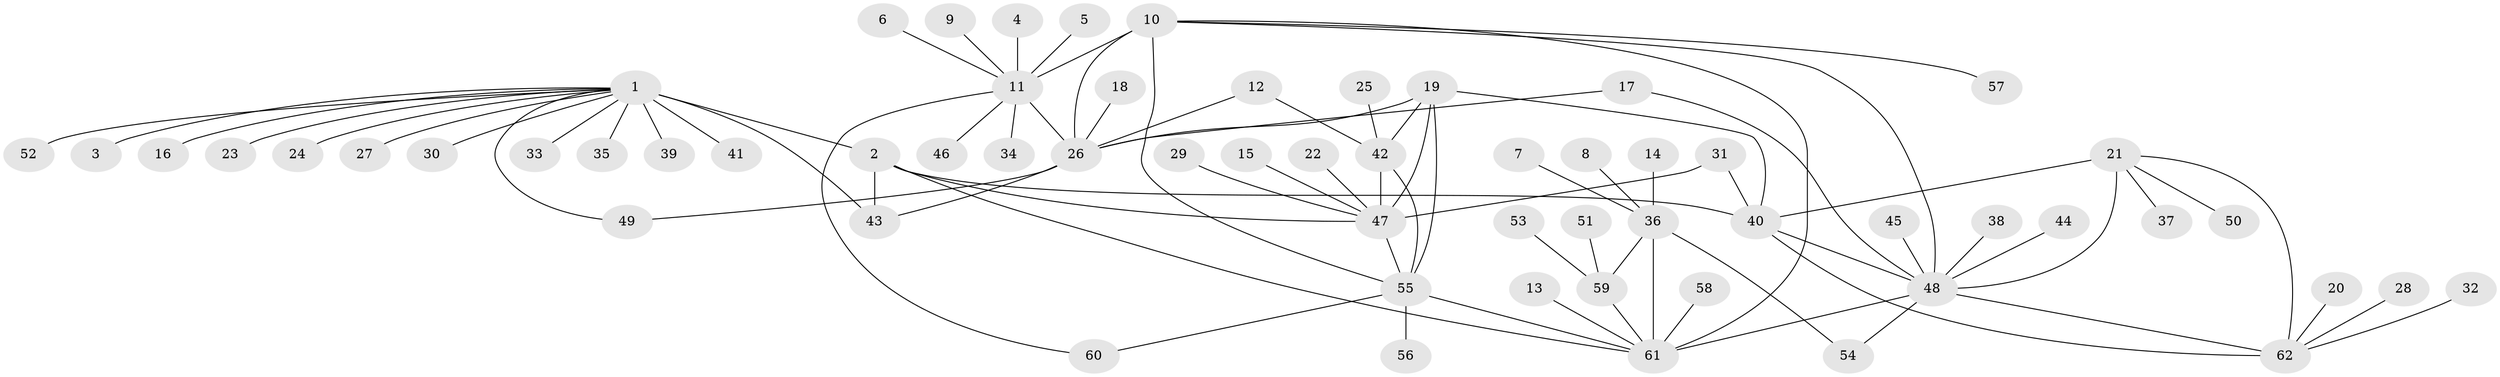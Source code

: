 // original degree distribution, {8: 0.04032258064516129, 10: 0.04032258064516129, 7: 0.04838709677419355, 9: 0.056451612903225805, 11: 0.008064516129032258, 6: 0.024193548387096774, 5: 0.008064516129032258, 14: 0.008064516129032258, 15: 0.008064516129032258, 1: 0.6048387096774194, 2: 0.14516129032258066, 3: 0.008064516129032258}
// Generated by graph-tools (version 1.1) at 2025/02/03/09/25 03:02:42]
// undirected, 62 vertices, 83 edges
graph export_dot {
graph [start="1"]
  node [color=gray90,style=filled];
  1;
  2;
  3;
  4;
  5;
  6;
  7;
  8;
  9;
  10;
  11;
  12;
  13;
  14;
  15;
  16;
  17;
  18;
  19;
  20;
  21;
  22;
  23;
  24;
  25;
  26;
  27;
  28;
  29;
  30;
  31;
  32;
  33;
  34;
  35;
  36;
  37;
  38;
  39;
  40;
  41;
  42;
  43;
  44;
  45;
  46;
  47;
  48;
  49;
  50;
  51;
  52;
  53;
  54;
  55;
  56;
  57;
  58;
  59;
  60;
  61;
  62;
  1 -- 2 [weight=4.0];
  1 -- 3 [weight=1.0];
  1 -- 16 [weight=1.0];
  1 -- 23 [weight=1.0];
  1 -- 24 [weight=1.0];
  1 -- 27 [weight=1.0];
  1 -- 30 [weight=1.0];
  1 -- 33 [weight=1.0];
  1 -- 35 [weight=1.0];
  1 -- 39 [weight=1.0];
  1 -- 41 [weight=1.0];
  1 -- 43 [weight=4.0];
  1 -- 49 [weight=1.0];
  1 -- 52 [weight=1.0];
  2 -- 40 [weight=1.0];
  2 -- 43 [weight=1.0];
  2 -- 47 [weight=1.0];
  2 -- 61 [weight=1.0];
  4 -- 11 [weight=1.0];
  5 -- 11 [weight=1.0];
  6 -- 11 [weight=1.0];
  7 -- 36 [weight=1.0];
  8 -- 36 [weight=1.0];
  9 -- 11 [weight=1.0];
  10 -- 11 [weight=4.0];
  10 -- 26 [weight=1.0];
  10 -- 48 [weight=1.0];
  10 -- 55 [weight=1.0];
  10 -- 57 [weight=1.0];
  10 -- 61 [weight=1.0];
  11 -- 26 [weight=4.0];
  11 -- 34 [weight=1.0];
  11 -- 46 [weight=1.0];
  11 -- 60 [weight=1.0];
  12 -- 26 [weight=1.0];
  12 -- 42 [weight=1.0];
  13 -- 61 [weight=1.0];
  14 -- 36 [weight=1.0];
  15 -- 47 [weight=1.0];
  17 -- 26 [weight=1.0];
  17 -- 48 [weight=1.0];
  18 -- 26 [weight=1.0];
  19 -- 26 [weight=1.0];
  19 -- 40 [weight=1.0];
  19 -- 42 [weight=2.0];
  19 -- 47 [weight=4.0];
  19 -- 55 [weight=2.0];
  20 -- 62 [weight=1.0];
  21 -- 37 [weight=1.0];
  21 -- 40 [weight=4.0];
  21 -- 48 [weight=2.0];
  21 -- 50 [weight=1.0];
  21 -- 62 [weight=2.0];
  22 -- 47 [weight=1.0];
  25 -- 42 [weight=1.0];
  26 -- 43 [weight=1.0];
  26 -- 49 [weight=1.0];
  28 -- 62 [weight=1.0];
  29 -- 47 [weight=1.0];
  31 -- 40 [weight=1.0];
  31 -- 47 [weight=1.0];
  32 -- 62 [weight=1.0];
  36 -- 54 [weight=1.0];
  36 -- 59 [weight=2.0];
  36 -- 61 [weight=6.0];
  38 -- 48 [weight=1.0];
  40 -- 48 [weight=2.0];
  40 -- 62 [weight=2.0];
  42 -- 47 [weight=2.0];
  42 -- 55 [weight=1.0];
  44 -- 48 [weight=1.0];
  45 -- 48 [weight=1.0];
  47 -- 55 [weight=2.0];
  48 -- 54 [weight=1.0];
  48 -- 61 [weight=1.0];
  48 -- 62 [weight=1.0];
  51 -- 59 [weight=1.0];
  53 -- 59 [weight=1.0];
  55 -- 56 [weight=1.0];
  55 -- 60 [weight=1.0];
  55 -- 61 [weight=1.0];
  58 -- 61 [weight=1.0];
  59 -- 61 [weight=3.0];
}
